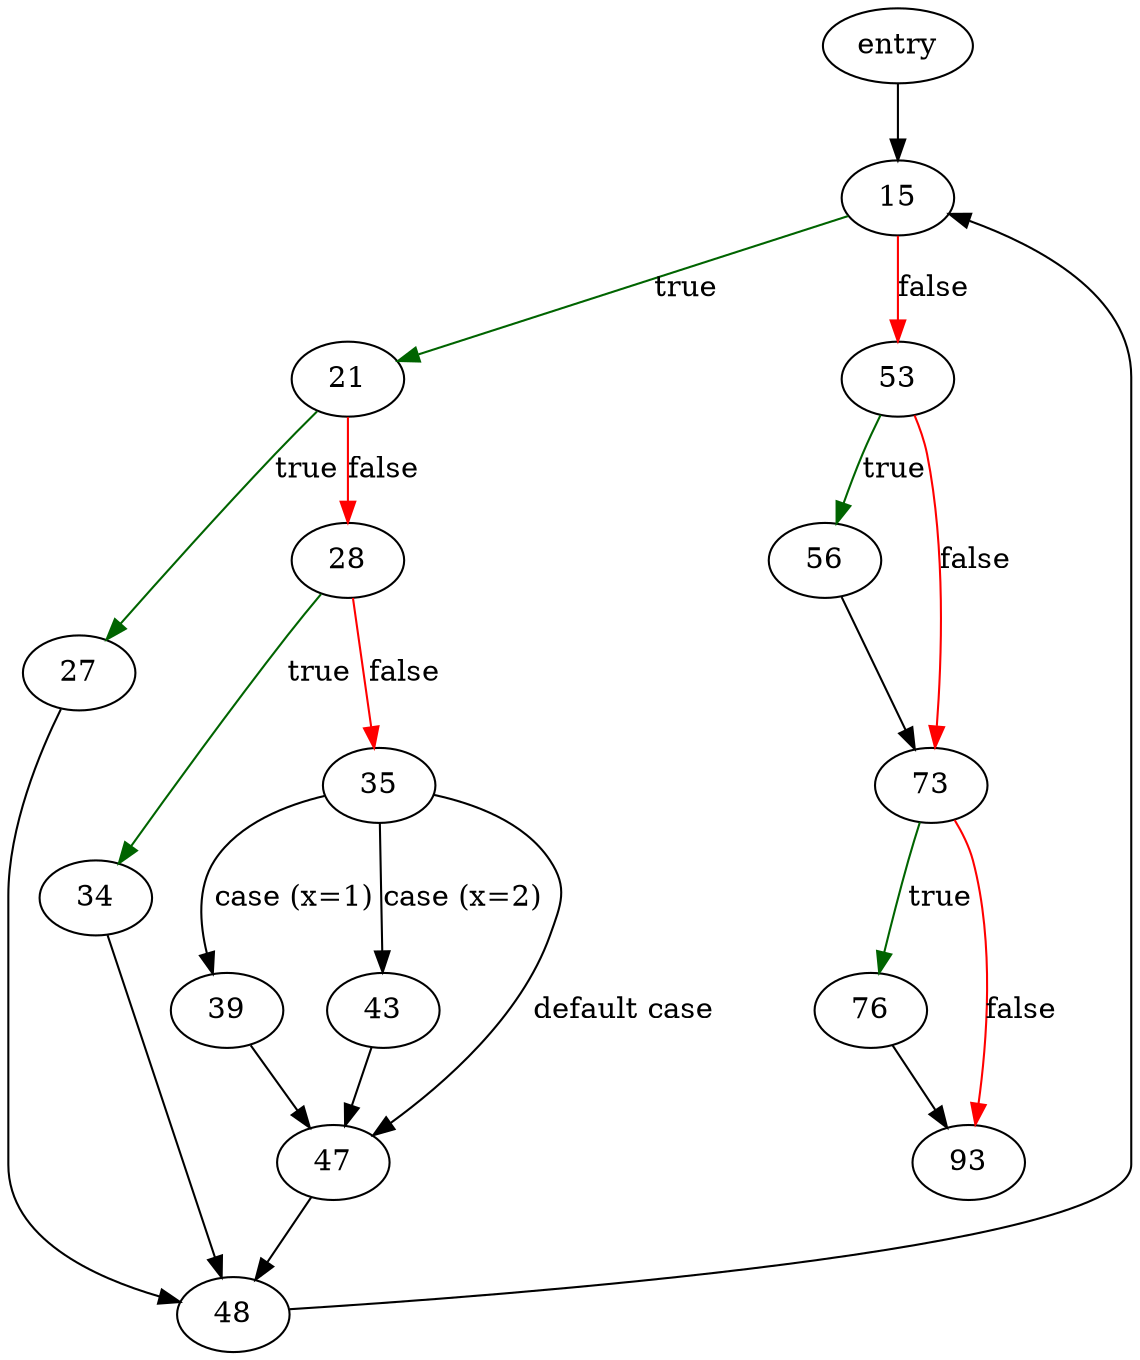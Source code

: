 digraph "completionBestIndex" {
	// Node definitions.
	2 [label=entry];
	15;
	21;
	27;
	28;
	34;
	35;
	39;
	43;
	47;
	48;
	53;
	56;
	73;
	76;
	93;

	// Edge definitions.
	2 -> 15;
	15 -> 21 [
		color=darkgreen
		label=true
	];
	15 -> 53 [
		color=red
		label=false
	];
	21 -> 27 [
		color=darkgreen
		label=true
	];
	21 -> 28 [
		color=red
		label=false
	];
	27 -> 48;
	28 -> 34 [
		color=darkgreen
		label=true
	];
	28 -> 35 [
		color=red
		label=false
	];
	34 -> 48;
	35 -> 39 [label="case (x=1)"];
	35 -> 43 [label="case (x=2)"];
	35 -> 47 [label="default case"];
	39 -> 47;
	43 -> 47;
	47 -> 48;
	48 -> 15;
	53 -> 56 [
		color=darkgreen
		label=true
	];
	53 -> 73 [
		color=red
		label=false
	];
	56 -> 73;
	73 -> 76 [
		color=darkgreen
		label=true
	];
	73 -> 93 [
		color=red
		label=false
	];
	76 -> 93;
}
